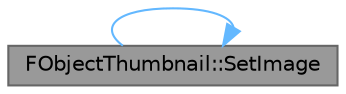digraph "FObjectThumbnail::SetImage"
{
 // INTERACTIVE_SVG=YES
 // LATEX_PDF_SIZE
  bgcolor="transparent";
  edge [fontname=Helvetica,fontsize=10,labelfontname=Helvetica,labelfontsize=10];
  node [fontname=Helvetica,fontsize=10,shape=box,height=0.2,width=0.4];
  rankdir="RL";
  Node1 [id="Node000001",label="FObjectThumbnail::SetImage",height=0.2,width=0.4,color="gray40", fillcolor="grey60", style="filled", fontcolor="black",tooltip="Copy Image into Thumbnail uncompressed image data."];
  Node1 -> Node1 [id="edge1_Node000001_Node000001",dir="back",color="steelblue1",style="solid",tooltip=" "];
}
